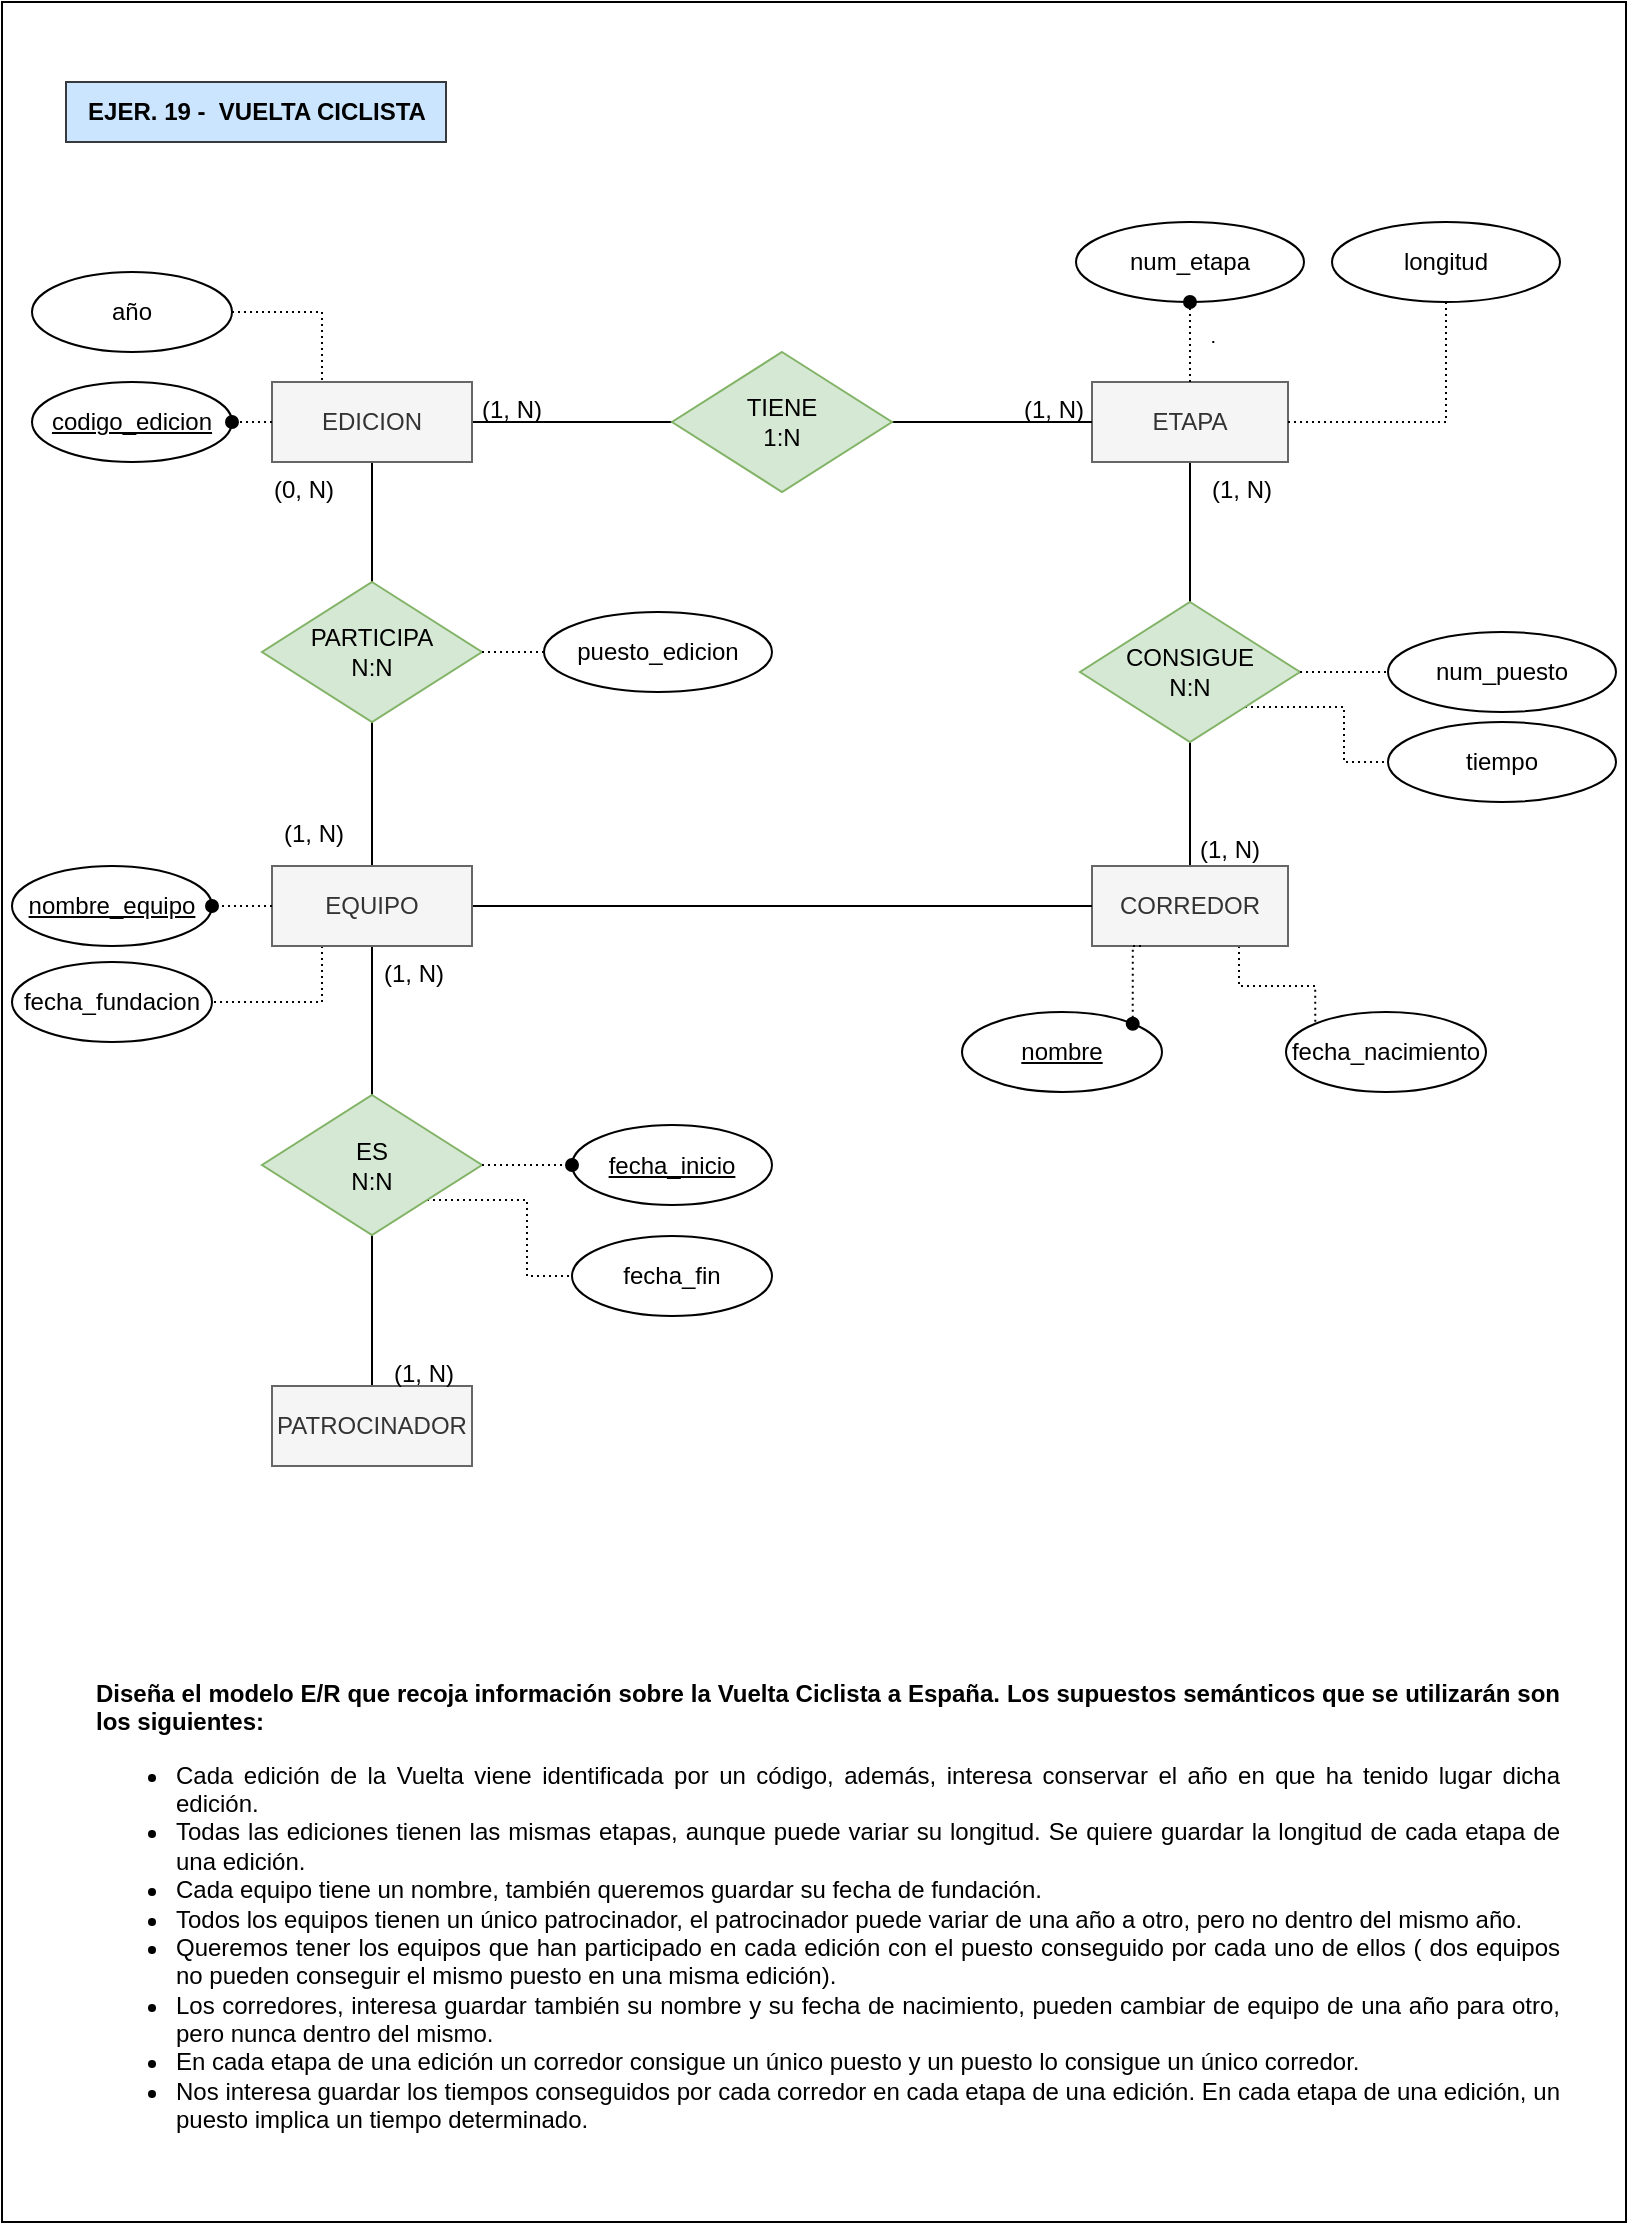 <mxfile version="22.1.2" type="github">
  <diagram name="Página-1" id="vmPXuY29-utljej_fkeq">
    <mxGraphModel dx="2074" dy="1144" grid="1" gridSize="10" guides="1" tooltips="1" connect="1" arrows="1" fold="1" page="1" pageScale="1" pageWidth="827" pageHeight="1169" math="0" shadow="0">
      <root>
        <mxCell id="0" />
        <mxCell id="1" parent="0" />
        <mxCell id="wOwYF2x-8IWdu4uRZD1y-1" value="" style="rounded=0;whiteSpace=wrap;html=1;" vertex="1" parent="1">
          <mxGeometry x="8" y="40" width="812" height="1110" as="geometry" />
        </mxCell>
        <mxCell id="wOwYF2x-8IWdu4uRZD1y-74" style="edgeStyle=orthogonalEdgeStyle;rounded=0;orthogonalLoop=1;jettySize=auto;html=1;exitX=0.5;exitY=1;exitDx=0;exitDy=0;entryX=0.5;entryY=0;entryDx=0;entryDy=0;endArrow=none;endFill=0;" edge="1" parent="1" source="wOwYF2x-8IWdu4uRZD1y-4" target="wOwYF2x-8IWdu4uRZD1y-23">
          <mxGeometry relative="1" as="geometry" />
        </mxCell>
        <mxCell id="wOwYF2x-8IWdu4uRZD1y-4" value="ETAPA" style="whiteSpace=wrap;html=1;align=center;fillColor=#f5f5f5;fontColor=#333333;strokeColor=#666666;" vertex="1" parent="1">
          <mxGeometry x="553" y="230" width="98" height="40" as="geometry" />
        </mxCell>
        <mxCell id="wOwYF2x-8IWdu4uRZD1y-5" style="edgeStyle=orthogonalEdgeStyle;rounded=0;orthogonalLoop=1;jettySize=auto;html=1;exitX=1;exitY=0.5;exitDx=0;exitDy=0;entryX=0;entryY=0.5;entryDx=0;entryDy=0;endArrow=none;endFill=0;" edge="1" parent="1" source="wOwYF2x-8IWdu4uRZD1y-7">
          <mxGeometry relative="1" as="geometry">
            <mxPoint x="367" y="250" as="targetPoint" />
          </mxGeometry>
        </mxCell>
        <mxCell id="wOwYF2x-8IWdu4uRZD1y-6" style="edgeStyle=orthogonalEdgeStyle;rounded=0;orthogonalLoop=1;jettySize=auto;html=1;exitX=0.5;exitY=1;exitDx=0;exitDy=0;entryX=0.5;entryY=0;entryDx=0;entryDy=0;endArrow=none;endFill=0;" edge="1" parent="1" source="wOwYF2x-8IWdu4uRZD1y-7" target="wOwYF2x-8IWdu4uRZD1y-25">
          <mxGeometry relative="1" as="geometry" />
        </mxCell>
        <mxCell id="wOwYF2x-8IWdu4uRZD1y-7" value="EDICION" style="whiteSpace=wrap;html=1;align=center;fillColor=#f5f5f5;fontColor=#333333;strokeColor=#666666;" vertex="1" parent="1">
          <mxGeometry x="143" y="230" width="100" height="40" as="geometry" />
        </mxCell>
        <mxCell id="wOwYF2x-8IWdu4uRZD1y-8" style="edgeStyle=orthogonalEdgeStyle;rounded=0;orthogonalLoop=1;jettySize=auto;html=1;exitX=0.5;exitY=0;exitDx=0;exitDy=0;entryX=0.5;entryY=0;entryDx=0;entryDy=0;" edge="1" parent="1">
          <mxGeometry relative="1" as="geometry">
            <mxPoint x="113" y="552" as="sourcePoint" />
            <mxPoint x="113" y="552" as="targetPoint" />
          </mxGeometry>
        </mxCell>
        <mxCell id="wOwYF2x-8IWdu4uRZD1y-9" style="edgeStyle=orthogonalEdgeStyle;rounded=0;orthogonalLoop=1;jettySize=auto;html=1;exitX=1;exitY=0.5;exitDx=0;exitDy=0;entryX=0;entryY=0.5;entryDx=0;entryDy=0;endArrow=none;endFill=0;" edge="1" parent="1" source="wOwYF2x-8IWdu4uRZD1y-10" target="wOwYF2x-8IWdu4uRZD1y-4">
          <mxGeometry relative="1" as="geometry" />
        </mxCell>
        <mxCell id="wOwYF2x-8IWdu4uRZD1y-10" value="&lt;font style=&quot;font-size: 12px;&quot;&gt;TIENE&lt;br&gt;1:N&lt;/font&gt;" style="shape=rhombus;perimeter=rhombusPerimeter;whiteSpace=wrap;html=1;align=center;verticalAlign=middle;fillColor=#d5e8d4;strokeColor=#82b366;" vertex="1" parent="1">
          <mxGeometry x="343" y="215" width="110" height="70" as="geometry" />
        </mxCell>
        <mxCell id="wOwYF2x-8IWdu4uRZD1y-11" style="rounded=0;orthogonalLoop=1;jettySize=auto;html=1;exitX=0;exitY=0.5;exitDx=0;exitDy=0;strokeColor=none;endArrow=none;endFill=0;shadow=1;" edge="1" parent="1">
          <mxGeometry relative="1" as="geometry">
            <mxPoint x="258.13" y="649" as="targetPoint" />
            <mxPoint x="226.37" y="639" as="sourcePoint" />
          </mxGeometry>
        </mxCell>
        <mxCell id="wOwYF2x-8IWdu4uRZD1y-12" value="(1, N)" style="text;strokeColor=none;fillColor=none;spacingLeft=4;spacingRight=4;overflow=hidden;rotatable=0;points=[[0,0.5],[1,0.5]];portConstraint=eastwest;fontSize=12;whiteSpace=wrap;html=1;" vertex="1" parent="1">
          <mxGeometry x="513" y="230" width="50" height="30" as="geometry" />
        </mxCell>
        <mxCell id="wOwYF2x-8IWdu4uRZD1y-13" style="edgeStyle=orthogonalEdgeStyle;rounded=0;orthogonalLoop=1;jettySize=auto;html=1;exitX=0;exitY=0.5;exitDx=0;exitDy=0;entryX=1;entryY=0.5;entryDx=0;entryDy=0;endArrow=none;endFill=0;startArrow=none;startFill=0;strokeColor=none;" edge="1" parent="1">
          <mxGeometry relative="1" as="geometry">
            <mxPoint x="214" y="440" as="sourcePoint" />
            <mxPoint x="264" y="440" as="targetPoint" />
          </mxGeometry>
        </mxCell>
        <mxCell id="wOwYF2x-8IWdu4uRZD1y-14" style="edgeStyle=orthogonalEdgeStyle;rounded=0;orthogonalLoop=1;jettySize=auto;html=1;exitDx=0;exitDy=0;entryX=0.5;entryY=0;entryDx=0;entryDy=0;endArrow=none;endFill=0;dashed=1;dashPattern=1 2;" edge="1" parent="1">
          <mxGeometry relative="1" as="geometry">
            <mxPoint x="217.63" y="694" as="sourcePoint" />
            <mxPoint x="217.63" y="694" as="targetPoint" />
          </mxGeometry>
        </mxCell>
        <mxCell id="wOwYF2x-8IWdu4uRZD1y-15" value="" style="edgeStyle=orthogonalEdgeStyle;rounded=0;orthogonalLoop=1;jettySize=auto;html=1;exitX=0;exitY=0.5;exitDx=0;exitDy=0;entryDx=0;entryDy=0;dashed=1;dashPattern=1 2;endArrow=none;endFill=0;" edge="1" parent="1">
          <mxGeometry relative="1" as="geometry">
            <mxPoint x="614.13" y="210" as="sourcePoint" />
            <mxPoint x="613.13" y="210" as="targetPoint" />
          </mxGeometry>
        </mxCell>
        <mxCell id="wOwYF2x-8IWdu4uRZD1y-16" value="" style="rounded=0;orthogonalLoop=1;jettySize=auto;html=1;exitX=0;exitY=0.5;exitDx=0;exitDy=0;strokeColor=none;endArrow=none;endFill=0;shadow=1;" edge="1" parent="1">
          <mxGeometry relative="1" as="geometry">
            <mxPoint x="226.37" y="629.559" as="targetPoint" />
            <mxPoint x="238.13" y="634" as="sourcePoint" />
          </mxGeometry>
        </mxCell>
        <mxCell id="wOwYF2x-8IWdu4uRZD1y-18" value="EJER. 19 -&amp;nbsp; VUELTA CICLISTA" style="text;html=1;align=center;verticalAlign=middle;resizable=0;points=[];autosize=1;strokeColor=#36393d;fillColor=#cce5ff;fontStyle=1;fontSize=12;" vertex="1" parent="1">
          <mxGeometry x="40" y="80" width="190" height="30" as="geometry" />
        </mxCell>
        <mxCell id="wOwYF2x-8IWdu4uRZD1y-19" value="&lt;div style=&quot;&quot;&gt;&lt;div style=&quot;text-align: justify;&quot;&gt;&lt;br&gt;&lt;/div&gt;&lt;div style=&quot;text-align: justify;&quot;&gt;&lt;br&gt;&lt;/div&gt;&lt;div style=&quot;text-align: justify;&quot;&gt;&lt;b&gt;Diseña el modelo E/R que recoja información sobre la Vuelta Ciclista a España.&amp;nbsp;&lt;span style=&quot;background-color: initial;&quot;&gt;Los &lt;/span&gt;&lt;span style=&quot;background-color: initial;&quot;&gt;supuestos semánticos que se utilizarán son los siguientes:&amp;nbsp;&lt;/span&gt;&lt;/b&gt;&lt;/div&gt;&lt;div style=&quot;text-align: justify;&quot;&gt;&lt;ul&gt;&lt;li&gt;Cada edición de la Vuelta viene identificada por un código, además, interesa conservar el año en que ha tenido lugar dicha edición.&amp;nbsp;&lt;/li&gt;&lt;li&gt;Todas las ediciones tienen las mismas etapas, aunque puede variar su longitud. Se quiere guardar la longitud de cada etapa de una edición.&amp;nbsp;&lt;/li&gt;&lt;li&gt;Cada equipo tiene un nombre, también queremos guardar su fecha de fundación.&lt;/li&gt;&lt;li&gt;Todos los equipos tienen un único patrocinador, el patrocinador puede variar de &lt;span style=&quot;background-color: initial;&quot;&gt;una año a otro, pero no dentro del mismo año.&amp;nbsp;&lt;/span&gt;&lt;/li&gt;&lt;li&gt;Queremos tener los equipos que han participado en cada edición con el puesto conseguido por cada uno de ellos ( dos equipos no pueden conseguir el mismo puesto en una misma edición).&amp;nbsp;&lt;/li&gt;&lt;li&gt;Los corredores, interesa guardar también su nombre y su fecha de nacimiento, pueden cambiar de equipo de una año para otro, pero nunca dentro del mismo.&amp;nbsp;&lt;/li&gt;&lt;li&gt;En cada etapa de una edición un corredor consigue un único puesto y un puesto lo consigue un único corredor.&amp;nbsp;&lt;/li&gt;&lt;li&gt;Nos interesa guardar los tiempos conseguidos por cada corredor en cada etapa de una edición. En cada etapa de una edición, un puesto implica un tiempo determinado.&lt;/li&gt;&lt;/ul&gt;&lt;/div&gt;&lt;/div&gt;" style="text;html=1;strokeColor=none;fillColor=none;spacing=5;spacingTop=-20;whiteSpace=wrap;overflow=hidden;rounded=0;align=left;" vertex="1" parent="1">
          <mxGeometry x="50" y="860" width="740" height="250" as="geometry" />
        </mxCell>
        <mxCell id="wOwYF2x-8IWdu4uRZD1y-22" style="edgeStyle=orthogonalEdgeStyle;rounded=0;orthogonalLoop=1;jettySize=auto;html=1;exitX=0.5;exitY=1;exitDx=0;exitDy=0;entryX=0.5;entryY=0;entryDx=0;entryDy=0;endArrow=none;endFill=0;" edge="1" parent="1" source="wOwYF2x-8IWdu4uRZD1y-23" target="wOwYF2x-8IWdu4uRZD1y-27">
          <mxGeometry relative="1" as="geometry" />
        </mxCell>
        <mxCell id="wOwYF2x-8IWdu4uRZD1y-78" style="edgeStyle=orthogonalEdgeStyle;rounded=0;orthogonalLoop=1;jettySize=auto;html=1;exitX=1;exitY=1;exitDx=0;exitDy=0;entryX=0;entryY=0.5;entryDx=0;entryDy=0;endArrow=none;endFill=0;dashed=1;dashPattern=1 2;" edge="1" parent="1" source="wOwYF2x-8IWdu4uRZD1y-23" target="wOwYF2x-8IWdu4uRZD1y-77">
          <mxGeometry relative="1" as="geometry" />
        </mxCell>
        <mxCell id="wOwYF2x-8IWdu4uRZD1y-23" value="CONSIGUE&lt;br&gt;N:N" style="shape=rhombus;perimeter=rhombusPerimeter;whiteSpace=wrap;html=1;align=center;verticalAlign=middle;fillColor=#d5e8d4;strokeColor=#82b366;" vertex="1" parent="1">
          <mxGeometry x="547" y="340" width="110" height="70" as="geometry" />
        </mxCell>
        <mxCell id="wOwYF2x-8IWdu4uRZD1y-24" style="edgeStyle=orthogonalEdgeStyle;rounded=0;orthogonalLoop=1;jettySize=auto;html=1;exitX=0.5;exitY=1;exitDx=0;exitDy=0;entryX=0.5;entryY=0;entryDx=0;entryDy=0;endArrow=none;endFill=0;" edge="1" parent="1" source="wOwYF2x-8IWdu4uRZD1y-25" target="wOwYF2x-8IWdu4uRZD1y-51">
          <mxGeometry relative="1" as="geometry" />
        </mxCell>
        <mxCell id="wOwYF2x-8IWdu4uRZD1y-25" value="&lt;font style=&quot;font-size: 12px;&quot;&gt;PARTICIPA&lt;br&gt;N:N&lt;/font&gt;" style="shape=rhombus;perimeter=rhombusPerimeter;whiteSpace=wrap;html=1;align=center;verticalAlign=middle;fillColor=#d5e8d4;strokeColor=#82b366;" vertex="1" parent="1">
          <mxGeometry x="138" y="330" width="110" height="70" as="geometry" />
        </mxCell>
        <mxCell id="wOwYF2x-8IWdu4uRZD1y-101" style="edgeStyle=orthogonalEdgeStyle;rounded=0;orthogonalLoop=1;jettySize=auto;html=1;exitX=0.75;exitY=1;exitDx=0;exitDy=0;entryX=0;entryY=0;entryDx=0;entryDy=0;endArrow=none;endFill=0;dashed=1;dashPattern=1 2;" edge="1" parent="1" source="wOwYF2x-8IWdu4uRZD1y-27" target="wOwYF2x-8IWdu4uRZD1y-99">
          <mxGeometry relative="1" as="geometry" />
        </mxCell>
        <mxCell id="wOwYF2x-8IWdu4uRZD1y-27" value="CORREDOR" style="whiteSpace=wrap;html=1;align=center;fillColor=#f5f5f5;fontColor=#333333;strokeColor=#666666;" vertex="1" parent="1">
          <mxGeometry x="553" y="472" width="98" height="40" as="geometry" />
        </mxCell>
        <mxCell id="wOwYF2x-8IWdu4uRZD1y-36" value="(1, N)" style="text;strokeColor=none;fillColor=none;spacingLeft=4;spacingRight=4;overflow=hidden;rotatable=0;points=[[0,0.5],[1,0.5]];portConstraint=eastwest;fontSize=12;whiteSpace=wrap;html=1;" vertex="1" parent="1">
          <mxGeometry x="601" y="450" width="50" height="30" as="geometry" />
        </mxCell>
        <mxCell id="wOwYF2x-8IWdu4uRZD1y-37" value="(1, N)" style="text;strokeColor=none;fillColor=none;spacingLeft=4;spacingRight=4;overflow=hidden;rotatable=0;points=[[0,0.5],[1,0.5]];portConstraint=eastwest;fontSize=12;whiteSpace=wrap;html=1;" vertex="1" parent="1">
          <mxGeometry x="607" y="270" width="50" height="30" as="geometry" />
        </mxCell>
        <mxCell id="wOwYF2x-8IWdu4uRZD1y-50" style="edgeStyle=orthogonalEdgeStyle;rounded=0;orthogonalLoop=1;jettySize=auto;html=1;exitX=0.5;exitY=1;exitDx=0;exitDy=0;entryX=0.5;entryY=0;entryDx=0;entryDy=0;endArrow=none;endFill=0;" edge="1" parent="1" source="wOwYF2x-8IWdu4uRZD1y-51" target="wOwYF2x-8IWdu4uRZD1y-54">
          <mxGeometry relative="1" as="geometry" />
        </mxCell>
        <mxCell id="wOwYF2x-8IWdu4uRZD1y-81" style="edgeStyle=orthogonalEdgeStyle;rounded=0;orthogonalLoop=1;jettySize=auto;html=1;exitX=1;exitY=0.5;exitDx=0;exitDy=0;entryX=0;entryY=0.5;entryDx=0;entryDy=0;endArrow=none;endFill=0;" edge="1" parent="1" source="wOwYF2x-8IWdu4uRZD1y-51" target="wOwYF2x-8IWdu4uRZD1y-27">
          <mxGeometry relative="1" as="geometry" />
        </mxCell>
        <mxCell id="wOwYF2x-8IWdu4uRZD1y-91" style="edgeStyle=orthogonalEdgeStyle;rounded=0;orthogonalLoop=1;jettySize=auto;html=1;exitX=0.25;exitY=1;exitDx=0;exitDy=0;entryX=1;entryY=0.5;entryDx=0;entryDy=0;dashed=1;dashPattern=1 2;endArrow=none;endFill=0;" edge="1" parent="1" source="wOwYF2x-8IWdu4uRZD1y-51" target="wOwYF2x-8IWdu4uRZD1y-89">
          <mxGeometry relative="1" as="geometry" />
        </mxCell>
        <mxCell id="wOwYF2x-8IWdu4uRZD1y-51" value="EQUIPO" style="whiteSpace=wrap;html=1;align=center;fillColor=#f5f5f5;fontColor=#333333;strokeColor=#666666;" vertex="1" parent="1">
          <mxGeometry x="143" y="472" width="100" height="40" as="geometry" />
        </mxCell>
        <mxCell id="wOwYF2x-8IWdu4uRZD1y-52" style="edgeStyle=orthogonalEdgeStyle;rounded=0;orthogonalLoop=1;jettySize=auto;html=1;exitX=0.5;exitY=1;exitDx=0;exitDy=0;entryX=0.5;entryY=0;entryDx=0;entryDy=0;endArrow=none;endFill=0;" edge="1" parent="1" source="wOwYF2x-8IWdu4uRZD1y-54" target="wOwYF2x-8IWdu4uRZD1y-55">
          <mxGeometry relative="1" as="geometry" />
        </mxCell>
        <mxCell id="wOwYF2x-8IWdu4uRZD1y-53" style="edgeStyle=orthogonalEdgeStyle;rounded=0;orthogonalLoop=1;jettySize=auto;html=1;exitX=1;exitY=1;exitDx=0;exitDy=0;entryX=0;entryY=0.5;entryDx=0;entryDy=0;endArrow=none;endFill=0;dashed=1;dashPattern=1 2;" edge="1" parent="1" source="wOwYF2x-8IWdu4uRZD1y-54" target="wOwYF2x-8IWdu4uRZD1y-68">
          <mxGeometry relative="1" as="geometry" />
        </mxCell>
        <mxCell id="wOwYF2x-8IWdu4uRZD1y-54" value="&lt;font style=&quot;font-size: 12px;&quot;&gt;ES&lt;br&gt;N:N&lt;br&gt;&lt;/font&gt;" style="shape=rhombus;perimeter=rhombusPerimeter;whiteSpace=wrap;html=1;align=center;verticalAlign=middle;fillColor=#d5e8d4;strokeColor=#82b366;" vertex="1" parent="1">
          <mxGeometry x="138" y="586.5" width="110" height="70" as="geometry" />
        </mxCell>
        <mxCell id="wOwYF2x-8IWdu4uRZD1y-55" value="PATROCINADOR" style="whiteSpace=wrap;html=1;align=center;fillColor=#f5f5f5;fontColor=#333333;strokeColor=#666666;" vertex="1" parent="1">
          <mxGeometry x="143" y="732" width="100" height="40" as="geometry" />
        </mxCell>
        <mxCell id="wOwYF2x-8IWdu4uRZD1y-61" value="(1, N)" style="text;strokeColor=none;fillColor=none;spacingLeft=4;spacingRight=4;overflow=hidden;rotatable=0;points=[[0,0.5],[1,0.5]];portConstraint=eastwest;fontSize=12;whiteSpace=wrap;html=1;" vertex="1" parent="1">
          <mxGeometry x="198" y="712" width="50" height="30" as="geometry" />
        </mxCell>
        <mxCell id="wOwYF2x-8IWdu4uRZD1y-62" value="(1, N)" style="text;strokeColor=none;fillColor=none;spacingLeft=4;spacingRight=4;overflow=hidden;rotatable=0;points=[[0,0.5],[1,0.5]];portConstraint=eastwest;fontSize=12;whiteSpace=wrap;html=1;" vertex="1" parent="1">
          <mxGeometry x="193" y="512" width="50" height="30" as="geometry" />
        </mxCell>
        <mxCell id="wOwYF2x-8IWdu4uRZD1y-63" value="(1, N)" style="text;strokeColor=none;fillColor=none;spacingLeft=4;spacingRight=4;overflow=hidden;rotatable=0;points=[[0,0.5],[1,0.5]];portConstraint=eastwest;fontSize=12;whiteSpace=wrap;html=1;" vertex="1" parent="1">
          <mxGeometry x="143" y="442" width="50" height="30" as="geometry" />
        </mxCell>
        <mxCell id="wOwYF2x-8IWdu4uRZD1y-64" value="(0, N)" style="text;strokeColor=none;fillColor=none;spacingLeft=4;spacingRight=4;overflow=hidden;rotatable=0;points=[[0,0.5],[1,0.5]];portConstraint=eastwest;fontSize=12;whiteSpace=wrap;html=1;" vertex="1" parent="1">
          <mxGeometry x="138" y="270" width="50" height="30" as="geometry" />
        </mxCell>
        <mxCell id="wOwYF2x-8IWdu4uRZD1y-66" value="fecha_inicio" style="ellipse;whiteSpace=wrap;html=1;align=center;fontStyle=4;" vertex="1" parent="1">
          <mxGeometry x="293" y="601.5" width="100" height="40" as="geometry" />
        </mxCell>
        <mxCell id="wOwYF2x-8IWdu4uRZD1y-67" style="edgeStyle=orthogonalEdgeStyle;rounded=0;orthogonalLoop=1;jettySize=auto;html=1;exitX=1;exitY=0.5;exitDx=0;exitDy=0;entryX=0;entryY=0.5;entryDx=0;entryDy=0;endArrow=oval;endFill=1;dashed=1;dashPattern=1 2;" edge="1" parent="1" source="wOwYF2x-8IWdu4uRZD1y-54" target="wOwYF2x-8IWdu4uRZD1y-66">
          <mxGeometry relative="1" as="geometry" />
        </mxCell>
        <mxCell id="wOwYF2x-8IWdu4uRZD1y-68" value="fecha_fin" style="ellipse;whiteSpace=wrap;html=1;align=center;fontStyle=0;" vertex="1" parent="1">
          <mxGeometry x="293" y="657" width="100" height="40" as="geometry" />
        </mxCell>
        <mxCell id="wOwYF2x-8IWdu4uRZD1y-69" value="puesto_edicion" style="ellipse;whiteSpace=wrap;html=1;align=center;fontStyle=0;" vertex="1" parent="1">
          <mxGeometry x="279" y="345" width="114" height="40" as="geometry" />
        </mxCell>
        <mxCell id="wOwYF2x-8IWdu4uRZD1y-70" style="edgeStyle=orthogonalEdgeStyle;rounded=0;orthogonalLoop=1;jettySize=auto;html=1;exitX=1;exitY=0.5;exitDx=0;exitDy=0;entryX=0;entryY=0.5;entryDx=0;entryDy=0;endArrow=none;endFill=0;dashed=1;dashPattern=1 2;" edge="1" parent="1" source="wOwYF2x-8IWdu4uRZD1y-25" target="wOwYF2x-8IWdu4uRZD1y-69">
          <mxGeometry relative="1" as="geometry" />
        </mxCell>
        <mxCell id="wOwYF2x-8IWdu4uRZD1y-75" value="num_puesto" style="ellipse;whiteSpace=wrap;html=1;align=center;fontStyle=0;" vertex="1" parent="1">
          <mxGeometry x="701" y="355" width="114" height="40" as="geometry" />
        </mxCell>
        <mxCell id="wOwYF2x-8IWdu4uRZD1y-76" style="edgeStyle=orthogonalEdgeStyle;rounded=0;orthogonalLoop=1;jettySize=auto;html=1;exitX=1;exitY=0.5;exitDx=0;exitDy=0;entryX=0;entryY=0.5;entryDx=0;entryDy=0;dashed=1;dashPattern=1 2;endArrow=none;endFill=0;" edge="1" parent="1" source="wOwYF2x-8IWdu4uRZD1y-23" target="wOwYF2x-8IWdu4uRZD1y-75">
          <mxGeometry relative="1" as="geometry" />
        </mxCell>
        <mxCell id="wOwYF2x-8IWdu4uRZD1y-77" value="tiempo" style="ellipse;whiteSpace=wrap;html=1;align=center;fontStyle=0;" vertex="1" parent="1">
          <mxGeometry x="701" y="400" width="114" height="40" as="geometry" />
        </mxCell>
        <mxCell id="wOwYF2x-8IWdu4uRZD1y-80" value="(1, N)" style="text;strokeColor=none;fillColor=none;spacingLeft=4;spacingRight=4;overflow=hidden;rotatable=0;points=[[0,0.5],[1,0.5]];portConstraint=eastwest;fontSize=12;whiteSpace=wrap;html=1;" vertex="1" parent="1">
          <mxGeometry x="242" y="230" width="50" height="30" as="geometry" />
        </mxCell>
        <mxCell id="wOwYF2x-8IWdu4uRZD1y-82" value="num_etapa" style="ellipse;whiteSpace=wrap;html=1;align=center;fontStyle=0;" vertex="1" parent="1">
          <mxGeometry x="545" y="150" width="114" height="40" as="geometry" />
        </mxCell>
        <mxCell id="wOwYF2x-8IWdu4uRZD1y-85" value="longitud" style="ellipse;whiteSpace=wrap;html=1;align=center;fontStyle=0;" vertex="1" parent="1">
          <mxGeometry x="673" y="150" width="114" height="40" as="geometry" />
        </mxCell>
        <mxCell id="wOwYF2x-8IWdu4uRZD1y-88" value="nombre_equipo" style="ellipse;whiteSpace=wrap;html=1;align=center;fontStyle=4;" vertex="1" parent="1">
          <mxGeometry x="13" y="472" width="100" height="40" as="geometry" />
        </mxCell>
        <mxCell id="wOwYF2x-8IWdu4uRZD1y-89" value="fecha_fundacion" style="ellipse;whiteSpace=wrap;html=1;align=center;fontStyle=0;" vertex="1" parent="1">
          <mxGeometry x="13" y="520" width="100" height="40" as="geometry" />
        </mxCell>
        <mxCell id="wOwYF2x-8IWdu4uRZD1y-90" style="edgeStyle=orthogonalEdgeStyle;rounded=0;orthogonalLoop=1;jettySize=auto;html=1;exitX=0;exitY=0.5;exitDx=0;exitDy=0;entryX=1;entryY=0.5;entryDx=0;entryDy=0;dashed=1;dashPattern=1 2;endArrow=oval;endFill=1;" edge="1" parent="1" source="wOwYF2x-8IWdu4uRZD1y-51" target="wOwYF2x-8IWdu4uRZD1y-88">
          <mxGeometry relative="1" as="geometry" />
        </mxCell>
        <mxCell id="wOwYF2x-8IWdu4uRZD1y-84" style="edgeStyle=orthogonalEdgeStyle;rounded=0;orthogonalLoop=1;jettySize=auto;html=1;exitX=0.5;exitY=0;exitDx=0;exitDy=0;entryX=0.5;entryY=1;entryDx=0;entryDy=0;dashed=1;dashPattern=1 2;endArrow=oval;endFill=1;" edge="1" parent="1" source="wOwYF2x-8IWdu4uRZD1y-4" target="wOwYF2x-8IWdu4uRZD1y-82">
          <mxGeometry relative="1" as="geometry" />
        </mxCell>
        <mxCell id="wOwYF2x-8IWdu4uRZD1y-87" style="edgeStyle=orthogonalEdgeStyle;rounded=0;orthogonalLoop=1;jettySize=auto;html=1;exitX=1;exitY=0.5;exitDx=0;exitDy=0;entryX=0.5;entryY=1;entryDx=0;entryDy=0;dashed=1;dashPattern=1 2;endArrow=none;endFill=0;" edge="1" parent="1" source="wOwYF2x-8IWdu4uRZD1y-4" target="wOwYF2x-8IWdu4uRZD1y-85">
          <mxGeometry relative="1" as="geometry" />
        </mxCell>
        <mxCell id="wOwYF2x-8IWdu4uRZD1y-92" value="codigo_edicion" style="ellipse;whiteSpace=wrap;html=1;align=center;fontStyle=4;" vertex="1" parent="1">
          <mxGeometry x="23" y="230" width="100" height="40" as="geometry" />
        </mxCell>
        <mxCell id="wOwYF2x-8IWdu4uRZD1y-96" style="edgeStyle=orthogonalEdgeStyle;rounded=0;orthogonalLoop=1;jettySize=auto;html=1;exitX=1;exitY=0.5;exitDx=0;exitDy=0;entryX=0.25;entryY=0;entryDx=0;entryDy=0;dashed=1;dashPattern=1 2;endArrow=none;endFill=0;" edge="1" parent="1" source="wOwYF2x-8IWdu4uRZD1y-93" target="wOwYF2x-8IWdu4uRZD1y-7">
          <mxGeometry relative="1" as="geometry" />
        </mxCell>
        <mxCell id="wOwYF2x-8IWdu4uRZD1y-93" value="año" style="ellipse;whiteSpace=wrap;html=1;align=center;fontStyle=0;" vertex="1" parent="1">
          <mxGeometry x="23" y="175" width="100" height="40" as="geometry" />
        </mxCell>
        <mxCell id="wOwYF2x-8IWdu4uRZD1y-94" style="edgeStyle=orthogonalEdgeStyle;rounded=0;orthogonalLoop=1;jettySize=auto;html=1;exitX=0;exitY=0.5;exitDx=0;exitDy=0;entryX=1;entryY=0.5;entryDx=0;entryDy=0;endArrow=oval;endFill=1;dashed=1;dashPattern=1 2;" edge="1" parent="1" source="wOwYF2x-8IWdu4uRZD1y-7" target="wOwYF2x-8IWdu4uRZD1y-92">
          <mxGeometry relative="1" as="geometry" />
        </mxCell>
        <mxCell id="wOwYF2x-8IWdu4uRZD1y-97" style="edgeStyle=orthogonalEdgeStyle;rounded=0;orthogonalLoop=1;jettySize=auto;html=1;exitX=0.5;exitY=0;exitDx=0;exitDy=0;entryX=0.5;entryY=0;entryDx=0;entryDy=0;" edge="1" parent="1">
          <mxGeometry relative="1" as="geometry">
            <mxPoint x="590" y="610" as="sourcePoint" />
            <mxPoint x="590" y="610" as="targetPoint" />
          </mxGeometry>
        </mxCell>
        <mxCell id="wOwYF2x-8IWdu4uRZD1y-98" value="nombre" style="ellipse;whiteSpace=wrap;html=1;align=center;fontStyle=4;" vertex="1" parent="1">
          <mxGeometry x="488" y="545" width="100" height="40" as="geometry" />
        </mxCell>
        <mxCell id="wOwYF2x-8IWdu4uRZD1y-99" value="fecha_nacimiento" style="ellipse;whiteSpace=wrap;html=1;align=center;fontStyle=0;" vertex="1" parent="1">
          <mxGeometry x="650" y="545" width="100" height="40" as="geometry" />
        </mxCell>
        <mxCell id="wOwYF2x-8IWdu4uRZD1y-100" style="edgeStyle=orthogonalEdgeStyle;rounded=0;orthogonalLoop=1;jettySize=auto;html=1;exitX=0.25;exitY=1;exitDx=0;exitDy=0;entryX=1;entryY=0;entryDx=0;entryDy=0;dashed=1;dashPattern=1 2;endArrow=oval;endFill=1;" edge="1" parent="1" source="wOwYF2x-8IWdu4uRZD1y-27" target="wOwYF2x-8IWdu4uRZD1y-98">
          <mxGeometry relative="1" as="geometry" />
        </mxCell>
      </root>
    </mxGraphModel>
  </diagram>
</mxfile>

